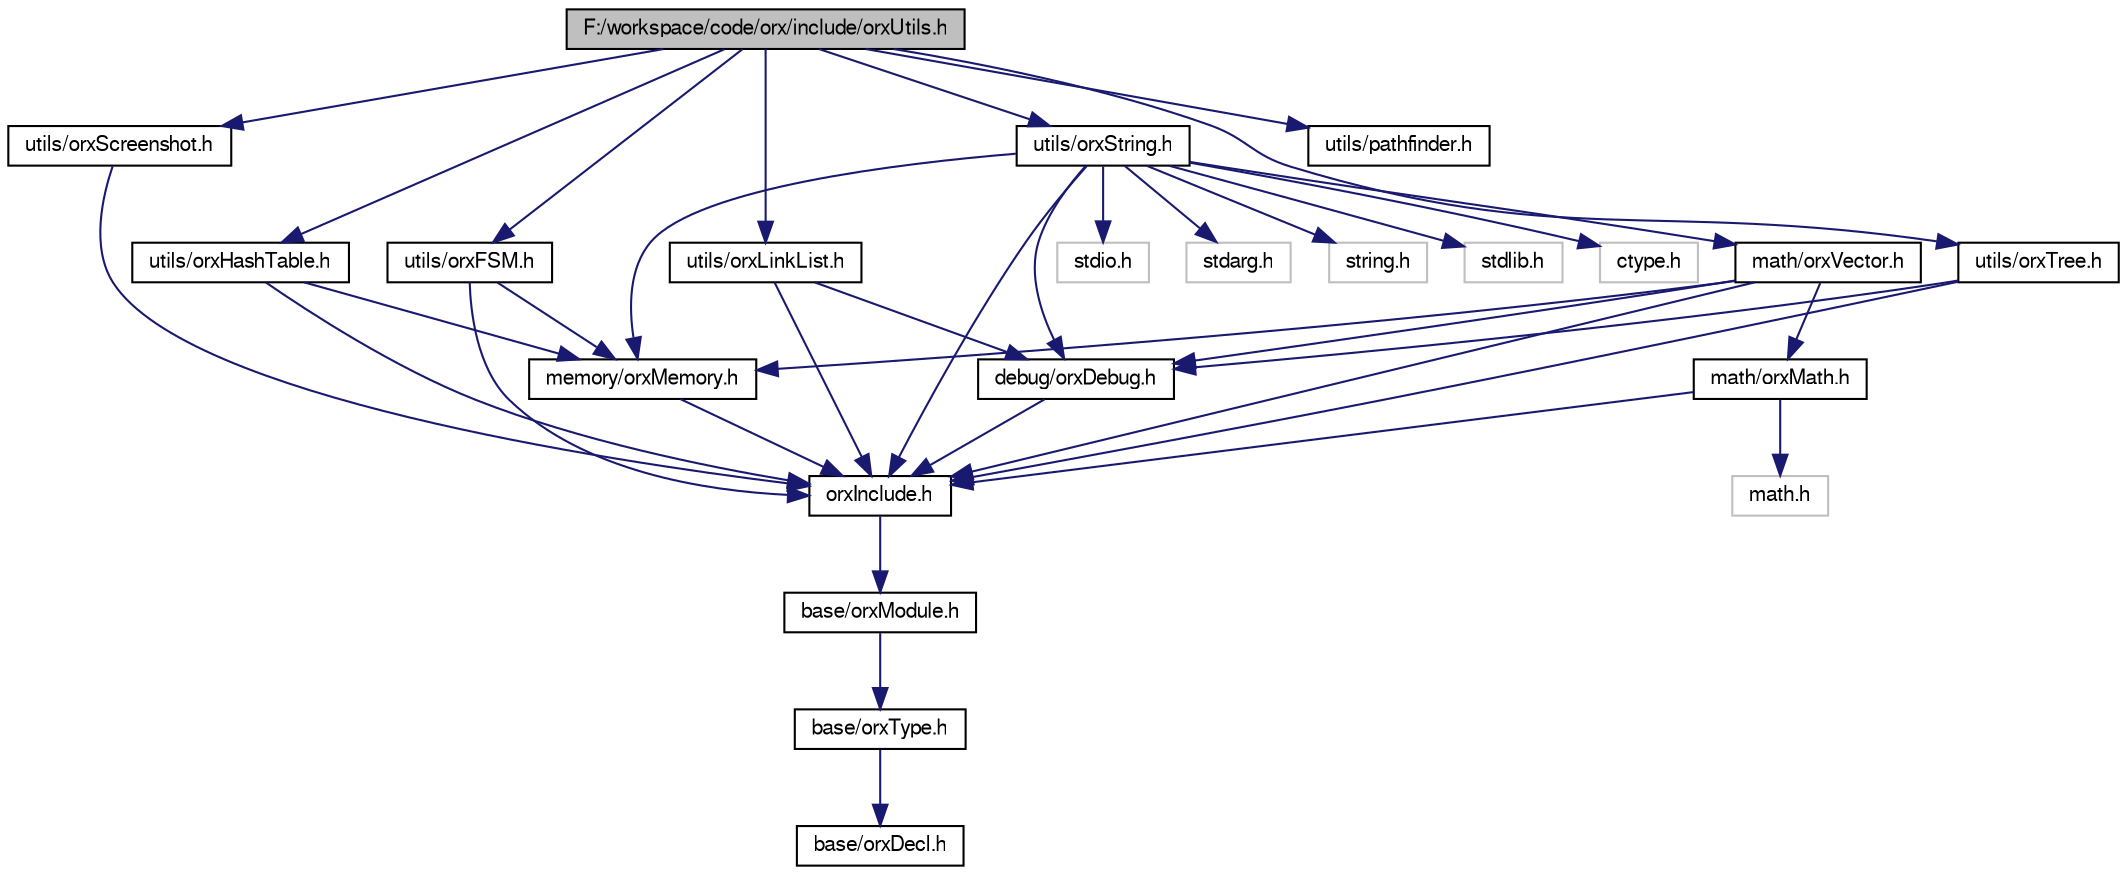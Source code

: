 digraph G
{
  bgcolor="transparent";
  edge [fontname="FreeSans",fontsize=10,labelfontname="FreeSans",labelfontsize=10];
  node [fontname="FreeSans",fontsize=10,shape=record];
  Node1 [label="F:/workspace/code/orx/include/orxUtils.h",height=0.2,width=0.4,color="black", fillcolor="grey75", style="filled" fontcolor="black"];
  Node1 -> Node2 [color="midnightblue",fontsize=10,style="solid",fontname="FreeSans"];
  Node2 [label="utils/orxFSM.h",height=0.2,width=0.4,color="black",URL="$orx_f_s_m_8h.html"];
  Node2 -> Node3 [color="midnightblue",fontsize=10,style="solid",fontname="FreeSans"];
  Node3 [label="orxInclude.h",height=0.2,width=0.4,color="black",URL="$orx_include_8h.html"];
  Node3 -> Node4 [color="midnightblue",fontsize=10,style="solid",fontname="FreeSans"];
  Node4 [label="base/orxModule.h",height=0.2,width=0.4,color="black",URL="$orx_module_8h.html"];
  Node4 -> Node5 [color="midnightblue",fontsize=10,style="solid",fontname="FreeSans"];
  Node5 [label="base/orxType.h",height=0.2,width=0.4,color="black",URL="$orx_type_8h.html"];
  Node5 -> Node6 [color="midnightblue",fontsize=10,style="solid",fontname="FreeSans"];
  Node6 [label="base/orxDecl.h",height=0.2,width=0.4,color="black",URL="$orx_decl_8h.html"];
  Node2 -> Node7 [color="midnightblue",fontsize=10,style="solid",fontname="FreeSans"];
  Node7 [label="memory/orxMemory.h",height=0.2,width=0.4,color="black",URL="$orx_memory_8h.html"];
  Node7 -> Node3 [color="midnightblue",fontsize=10,style="solid",fontname="FreeSans"];
  Node1 -> Node8 [color="midnightblue",fontsize=10,style="solid",fontname="FreeSans"];
  Node8 [label="utils/orxHashTable.h",height=0.2,width=0.4,color="black",URL="$orx_hash_table_8h.html"];
  Node8 -> Node3 [color="midnightblue",fontsize=10,style="solid",fontname="FreeSans"];
  Node8 -> Node7 [color="midnightblue",fontsize=10,style="solid",fontname="FreeSans"];
  Node1 -> Node9 [color="midnightblue",fontsize=10,style="solid",fontname="FreeSans"];
  Node9 [label="utils/orxLinkList.h",height=0.2,width=0.4,color="black",URL="$orx_link_list_8h.html"];
  Node9 -> Node3 [color="midnightblue",fontsize=10,style="solid",fontname="FreeSans"];
  Node9 -> Node10 [color="midnightblue",fontsize=10,style="solid",fontname="FreeSans"];
  Node10 [label="debug/orxDebug.h",height=0.2,width=0.4,color="black",URL="$orx_debug_8h.html"];
  Node10 -> Node3 [color="midnightblue",fontsize=10,style="solid",fontname="FreeSans"];
  Node1 -> Node11 [color="midnightblue",fontsize=10,style="solid",fontname="FreeSans"];
  Node11 [label="utils/orxScreenshot.h",height=0.2,width=0.4,color="black",URL="$orx_screenshot_8h.html"];
  Node11 -> Node3 [color="midnightblue",fontsize=10,style="solid",fontname="FreeSans"];
  Node1 -> Node12 [color="midnightblue",fontsize=10,style="solid",fontname="FreeSans"];
  Node12 [label="utils/orxString.h",height=0.2,width=0.4,color="black",URL="$orx_string_8h.html"];
  Node12 -> Node3 [color="midnightblue",fontsize=10,style="solid",fontname="FreeSans"];
  Node12 -> Node7 [color="midnightblue",fontsize=10,style="solid",fontname="FreeSans"];
  Node12 -> Node13 [color="midnightblue",fontsize=10,style="solid",fontname="FreeSans"];
  Node13 [label="math/orxVector.h",height=0.2,width=0.4,color="black",URL="$orx_vector_8h.html"];
  Node13 -> Node3 [color="midnightblue",fontsize=10,style="solid",fontname="FreeSans"];
  Node13 -> Node10 [color="midnightblue",fontsize=10,style="solid",fontname="FreeSans"];
  Node13 -> Node7 [color="midnightblue",fontsize=10,style="solid",fontname="FreeSans"];
  Node13 -> Node14 [color="midnightblue",fontsize=10,style="solid",fontname="FreeSans"];
  Node14 [label="math/orxMath.h",height=0.2,width=0.4,color="black",URL="$orx_math_8h.html"];
  Node14 -> Node3 [color="midnightblue",fontsize=10,style="solid",fontname="FreeSans"];
  Node14 -> Node15 [color="midnightblue",fontsize=10,style="solid",fontname="FreeSans"];
  Node15 [label="math.h",height=0.2,width=0.4,color="grey75"];
  Node12 -> Node16 [color="midnightblue",fontsize=10,style="solid",fontname="FreeSans"];
  Node16 [label="stdio.h",height=0.2,width=0.4,color="grey75"];
  Node12 -> Node17 [color="midnightblue",fontsize=10,style="solid",fontname="FreeSans"];
  Node17 [label="stdarg.h",height=0.2,width=0.4,color="grey75"];
  Node12 -> Node18 [color="midnightblue",fontsize=10,style="solid",fontname="FreeSans"];
  Node18 [label="string.h",height=0.2,width=0.4,color="grey75"];
  Node12 -> Node19 [color="midnightblue",fontsize=10,style="solid",fontname="FreeSans"];
  Node19 [label="stdlib.h",height=0.2,width=0.4,color="grey75"];
  Node12 -> Node20 [color="midnightblue",fontsize=10,style="solid",fontname="FreeSans"];
  Node20 [label="ctype.h",height=0.2,width=0.4,color="grey75"];
  Node12 -> Node10 [color="midnightblue",fontsize=10,style="solid",fontname="FreeSans"];
  Node1 -> Node21 [color="midnightblue",fontsize=10,style="solid",fontname="FreeSans"];
  Node21 [label="utils/orxTree.h",height=0.2,width=0.4,color="black",URL="$orx_tree_8h.html"];
  Node21 -> Node3 [color="midnightblue",fontsize=10,style="solid",fontname="FreeSans"];
  Node21 -> Node10 [color="midnightblue",fontsize=10,style="solid",fontname="FreeSans"];
  Node1 -> Node22 [color="midnightblue",fontsize=10,style="solid",fontname="FreeSans"];
  Node22 [label="utils/pathfinder.h",height=0.2,width=0.4,color="black",URL="$pathfinder_8h.html"];
}
